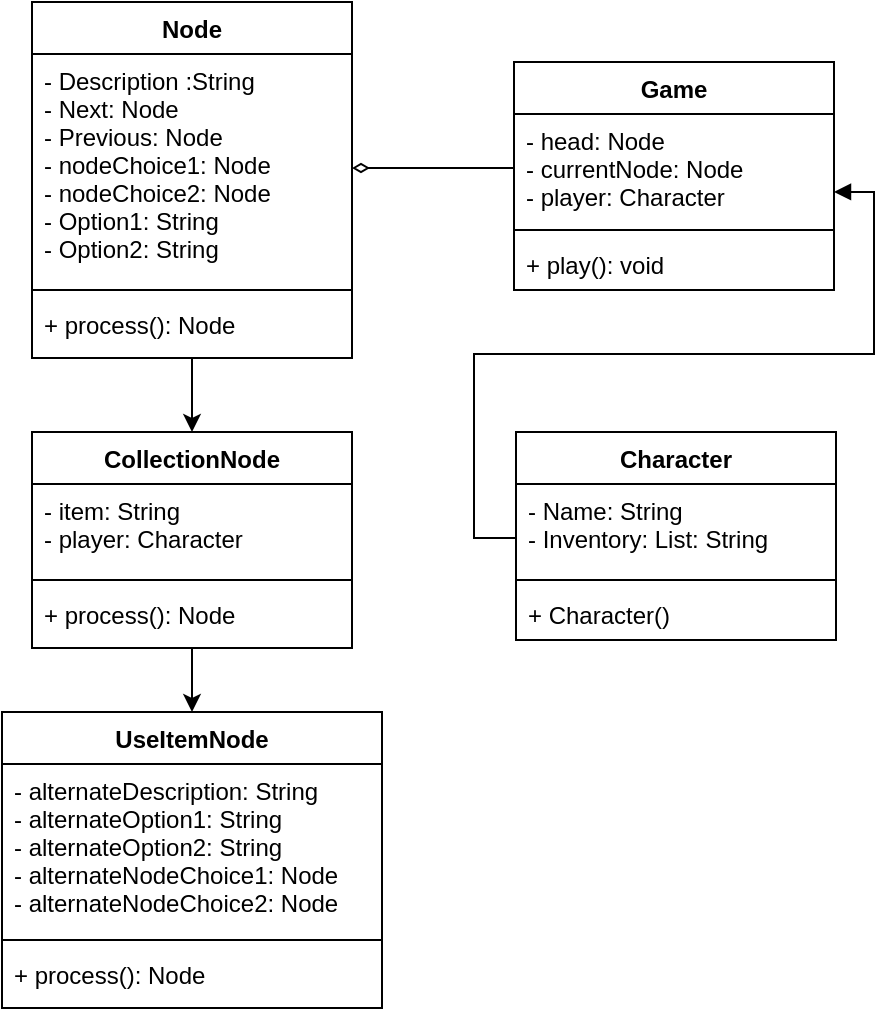 <mxfile>
    <diagram id="C5RBs43oDa-KdzZeNtuy" name="Page-1">
        <mxGraphModel dx="557" dy="489" grid="1" gridSize="10" guides="1" tooltips="1" connect="1" arrows="1" fold="1" page="1" pageScale="1" pageWidth="827" pageHeight="1169" math="0" shadow="0">
            <root>
                <mxCell id="WIyWlLk6GJQsqaUBKTNV-0"/>
                <mxCell id="WIyWlLk6GJQsqaUBKTNV-1" parent="WIyWlLk6GJQsqaUBKTNV-0"/>
                <mxCell id="8" style="edgeStyle=none;html=1;entryX=0.5;entryY=0;entryDx=0;entryDy=0;" edge="1" parent="WIyWlLk6GJQsqaUBKTNV-1" source="qj3nPqBvvin5Go29gj44-8" target="0">
                    <mxGeometry relative="1" as="geometry"/>
                </mxCell>
                <mxCell id="qj3nPqBvvin5Go29gj44-8" value="Node" style="swimlane;fontStyle=1;align=center;verticalAlign=top;childLayout=stackLayout;horizontal=1;startSize=26;horizontalStack=0;resizeParent=1;resizeParentMax=0;resizeLast=0;collapsible=1;marginBottom=0;" parent="WIyWlLk6GJQsqaUBKTNV-1" vertex="1">
                    <mxGeometry x="319" y="25" width="160" height="178" as="geometry">
                        <mxRectangle x="120" y="200" width="130" height="30" as="alternateBounds"/>
                    </mxGeometry>
                </mxCell>
                <mxCell id="qj3nPqBvvin5Go29gj44-9" value="- Description :String&#10;- Next: Node&#10;- Previous: Node&#10;- nodeChoice1: Node&#10;- nodeChoice2: Node&#10;- Option1: String&#10;- Option2: String" style="text;strokeColor=none;fillColor=none;align=left;verticalAlign=top;spacingLeft=4;spacingRight=4;overflow=hidden;rotatable=0;points=[[0,0.5],[1,0.5]];portConstraint=eastwest;" parent="qj3nPqBvvin5Go29gj44-8" vertex="1">
                    <mxGeometry y="26" width="160" height="114" as="geometry"/>
                </mxCell>
                <mxCell id="qj3nPqBvvin5Go29gj44-10" value="" style="line;strokeWidth=1;fillColor=none;align=left;verticalAlign=middle;spacingTop=-1;spacingLeft=3;spacingRight=3;rotatable=0;labelPosition=right;points=[];portConstraint=eastwest;" parent="qj3nPqBvvin5Go29gj44-8" vertex="1">
                    <mxGeometry y="140" width="160" height="8" as="geometry"/>
                </mxCell>
                <mxCell id="qj3nPqBvvin5Go29gj44-11" value="+ process(): Node" style="text;strokeColor=none;fillColor=none;align=left;verticalAlign=top;spacingLeft=4;spacingRight=4;overflow=hidden;rotatable=0;points=[[0,0.5],[1,0.5]];portConstraint=eastwest;" parent="qj3nPqBvvin5Go29gj44-8" vertex="1">
                    <mxGeometry y="148" width="160" height="30" as="geometry"/>
                </mxCell>
                <mxCell id="qj3nPqBvvin5Go29gj44-18" value="Game" style="swimlane;fontStyle=1;align=center;verticalAlign=top;childLayout=stackLayout;horizontal=1;startSize=26;horizontalStack=0;resizeParent=1;resizeParentMax=0;resizeLast=0;collapsible=1;marginBottom=0;" parent="WIyWlLk6GJQsqaUBKTNV-1" vertex="1">
                    <mxGeometry x="560" y="55" width="160" height="114" as="geometry"/>
                </mxCell>
                <mxCell id="qj3nPqBvvin5Go29gj44-19" value="- head: Node&#10;- currentNode: Node&#10;- player: Character" style="text;strokeColor=none;fillColor=none;align=left;verticalAlign=top;spacingLeft=4;spacingRight=4;overflow=hidden;rotatable=0;points=[[0,0.5],[1,0.5]];portConstraint=eastwest;" parent="qj3nPqBvvin5Go29gj44-18" vertex="1">
                    <mxGeometry y="26" width="160" height="54" as="geometry"/>
                </mxCell>
                <mxCell id="qj3nPqBvvin5Go29gj44-20" value="" style="line;strokeWidth=1;fillColor=none;align=left;verticalAlign=middle;spacingTop=-1;spacingLeft=3;spacingRight=3;rotatable=0;labelPosition=right;points=[];portConstraint=eastwest;" parent="qj3nPqBvvin5Go29gj44-18" vertex="1">
                    <mxGeometry y="80" width="160" height="8" as="geometry"/>
                </mxCell>
                <mxCell id="qj3nPqBvvin5Go29gj44-21" value="+ play(): void" style="text;strokeColor=none;fillColor=none;align=left;verticalAlign=top;spacingLeft=4;spacingRight=4;overflow=hidden;rotatable=0;points=[[0,0.5],[1,0.5]];portConstraint=eastwest;" parent="qj3nPqBvvin5Go29gj44-18" vertex="1">
                    <mxGeometry y="88" width="160" height="26" as="geometry"/>
                </mxCell>
                <mxCell id="qj3nPqBvvin5Go29gj44-22" style="edgeStyle=orthogonalEdgeStyle;rounded=0;orthogonalLoop=1;jettySize=auto;html=1;entryX=1;entryY=0.5;entryDx=0;entryDy=0;endArrow=diamondThin;endFill=0;strokeWidth=1;" parent="WIyWlLk6GJQsqaUBKTNV-1" source="qj3nPqBvvin5Go29gj44-19" target="qj3nPqBvvin5Go29gj44-9" edge="1">
                    <mxGeometry relative="1" as="geometry"/>
                </mxCell>
                <mxCell id="qj3nPqBvvin5Go29gj44-23" value="Character" style="swimlane;fontStyle=1;align=center;verticalAlign=top;childLayout=stackLayout;horizontal=1;startSize=26;horizontalStack=0;resizeParent=1;resizeParentMax=0;resizeLast=0;collapsible=1;marginBottom=0;" parent="WIyWlLk6GJQsqaUBKTNV-1" vertex="1">
                    <mxGeometry x="561" y="240" width="160" height="104" as="geometry"/>
                </mxCell>
                <mxCell id="qj3nPqBvvin5Go29gj44-24" value="- Name: String&#10;- Inventory: List: String" style="text;strokeColor=none;fillColor=none;align=left;verticalAlign=top;spacingLeft=4;spacingRight=4;overflow=hidden;rotatable=0;points=[[0,0.5],[1,0.5]];portConstraint=eastwest;" parent="qj3nPqBvvin5Go29gj44-23" vertex="1">
                    <mxGeometry y="26" width="160" height="44" as="geometry"/>
                </mxCell>
                <mxCell id="qj3nPqBvvin5Go29gj44-25" value="" style="line;strokeWidth=1;fillColor=none;align=left;verticalAlign=middle;spacingTop=-1;spacingLeft=3;spacingRight=3;rotatable=0;labelPosition=right;points=[];portConstraint=eastwest;" parent="qj3nPqBvvin5Go29gj44-23" vertex="1">
                    <mxGeometry y="70" width="160" height="8" as="geometry"/>
                </mxCell>
                <mxCell id="qj3nPqBvvin5Go29gj44-26" value="+ Character()" style="text;strokeColor=none;fillColor=none;align=left;verticalAlign=top;spacingLeft=4;spacingRight=4;overflow=hidden;rotatable=0;points=[[0,0.5],[1,0.5]];portConstraint=eastwest;" parent="qj3nPqBvvin5Go29gj44-23" vertex="1">
                    <mxGeometry y="78" width="160" height="26" as="geometry"/>
                </mxCell>
                <mxCell id="qj3nPqBvvin5Go29gj44-27" style="edgeStyle=orthogonalEdgeStyle;rounded=0;orthogonalLoop=1;jettySize=auto;html=1;endArrow=block;endFill=1;strokeWidth=1;entryX=1;entryY=0.722;entryDx=0;entryDy=0;entryPerimeter=0;" parent="WIyWlLk6GJQsqaUBKTNV-1" source="qj3nPqBvvin5Go29gj44-24" target="qj3nPqBvvin5Go29gj44-19" edge="1">
                    <mxGeometry relative="1" as="geometry">
                        <mxPoint x="740" y="120" as="targetPoint"/>
                        <Array as="points">
                            <mxPoint x="540" y="293"/>
                            <mxPoint x="540" y="201"/>
                            <mxPoint x="740" y="201"/>
                            <mxPoint x="740" y="120"/>
                        </Array>
                    </mxGeometry>
                </mxCell>
                <mxCell id="9" style="edgeStyle=none;html=1;entryX=0.5;entryY=0;entryDx=0;entryDy=0;" edge="1" parent="WIyWlLk6GJQsqaUBKTNV-1" source="0" target="4">
                    <mxGeometry relative="1" as="geometry"/>
                </mxCell>
                <mxCell id="0" value="CollectionNode" style="swimlane;fontStyle=1;align=center;verticalAlign=top;childLayout=stackLayout;horizontal=1;startSize=26;horizontalStack=0;resizeParent=1;resizeParentMax=0;resizeLast=0;collapsible=1;marginBottom=0;" parent="WIyWlLk6GJQsqaUBKTNV-1" vertex="1">
                    <mxGeometry x="319" y="240" width="160" height="108" as="geometry">
                        <mxRectangle x="120" y="200" width="130" height="30" as="alternateBounds"/>
                    </mxGeometry>
                </mxCell>
                <mxCell id="1" value="- item: String&#10;- player: Character" style="text;strokeColor=none;fillColor=none;align=left;verticalAlign=top;spacingLeft=4;spacingRight=4;overflow=hidden;rotatable=0;points=[[0,0.5],[1,0.5]];portConstraint=eastwest;" parent="0" vertex="1">
                    <mxGeometry y="26" width="160" height="44" as="geometry"/>
                </mxCell>
                <mxCell id="2" value="" style="line;strokeWidth=1;fillColor=none;align=left;verticalAlign=middle;spacingTop=-1;spacingLeft=3;spacingRight=3;rotatable=0;labelPosition=right;points=[];portConstraint=eastwest;" parent="0" vertex="1">
                    <mxGeometry y="70" width="160" height="8" as="geometry"/>
                </mxCell>
                <mxCell id="3" value="+ process(): Node" style="text;strokeColor=none;fillColor=none;align=left;verticalAlign=top;spacingLeft=4;spacingRight=4;overflow=hidden;rotatable=0;points=[[0,0.5],[1,0.5]];portConstraint=eastwest;" parent="0" vertex="1">
                    <mxGeometry y="78" width="160" height="30" as="geometry"/>
                </mxCell>
                <mxCell id="4" value="UseItemNode" style="swimlane;fontStyle=1;align=center;verticalAlign=top;childLayout=stackLayout;horizontal=1;startSize=26;horizontalStack=0;resizeParent=1;resizeParentMax=0;resizeLast=0;collapsible=1;marginBottom=0;" parent="WIyWlLk6GJQsqaUBKTNV-1" vertex="1">
                    <mxGeometry x="304" y="380" width="190" height="148" as="geometry">
                        <mxRectangle x="120" y="200" width="130" height="30" as="alternateBounds"/>
                    </mxGeometry>
                </mxCell>
                <mxCell id="5" value="- alternateDescription: String&#10;- alternateOption1: String&#10;- alternateOption2: String&#10;- alternateNodeChoice1: Node&#10;- alternateNodeChoice2: Node" style="text;strokeColor=none;fillColor=none;align=left;verticalAlign=top;spacingLeft=4;spacingRight=4;overflow=hidden;rotatable=0;points=[[0,0.5],[1,0.5]];portConstraint=eastwest;" parent="4" vertex="1">
                    <mxGeometry y="26" width="190" height="84" as="geometry"/>
                </mxCell>
                <mxCell id="6" value="" style="line;strokeWidth=1;fillColor=none;align=left;verticalAlign=middle;spacingTop=-1;spacingLeft=3;spacingRight=3;rotatable=0;labelPosition=right;points=[];portConstraint=eastwest;" parent="4" vertex="1">
                    <mxGeometry y="110" width="190" height="8" as="geometry"/>
                </mxCell>
                <mxCell id="7" value="+ process(): Node" style="text;strokeColor=none;fillColor=none;align=left;verticalAlign=top;spacingLeft=4;spacingRight=4;overflow=hidden;rotatable=0;points=[[0,0.5],[1,0.5]];portConstraint=eastwest;" parent="4" vertex="1">
                    <mxGeometry y="118" width="190" height="30" as="geometry"/>
                </mxCell>
            </root>
        </mxGraphModel>
    </diagram>
</mxfile>